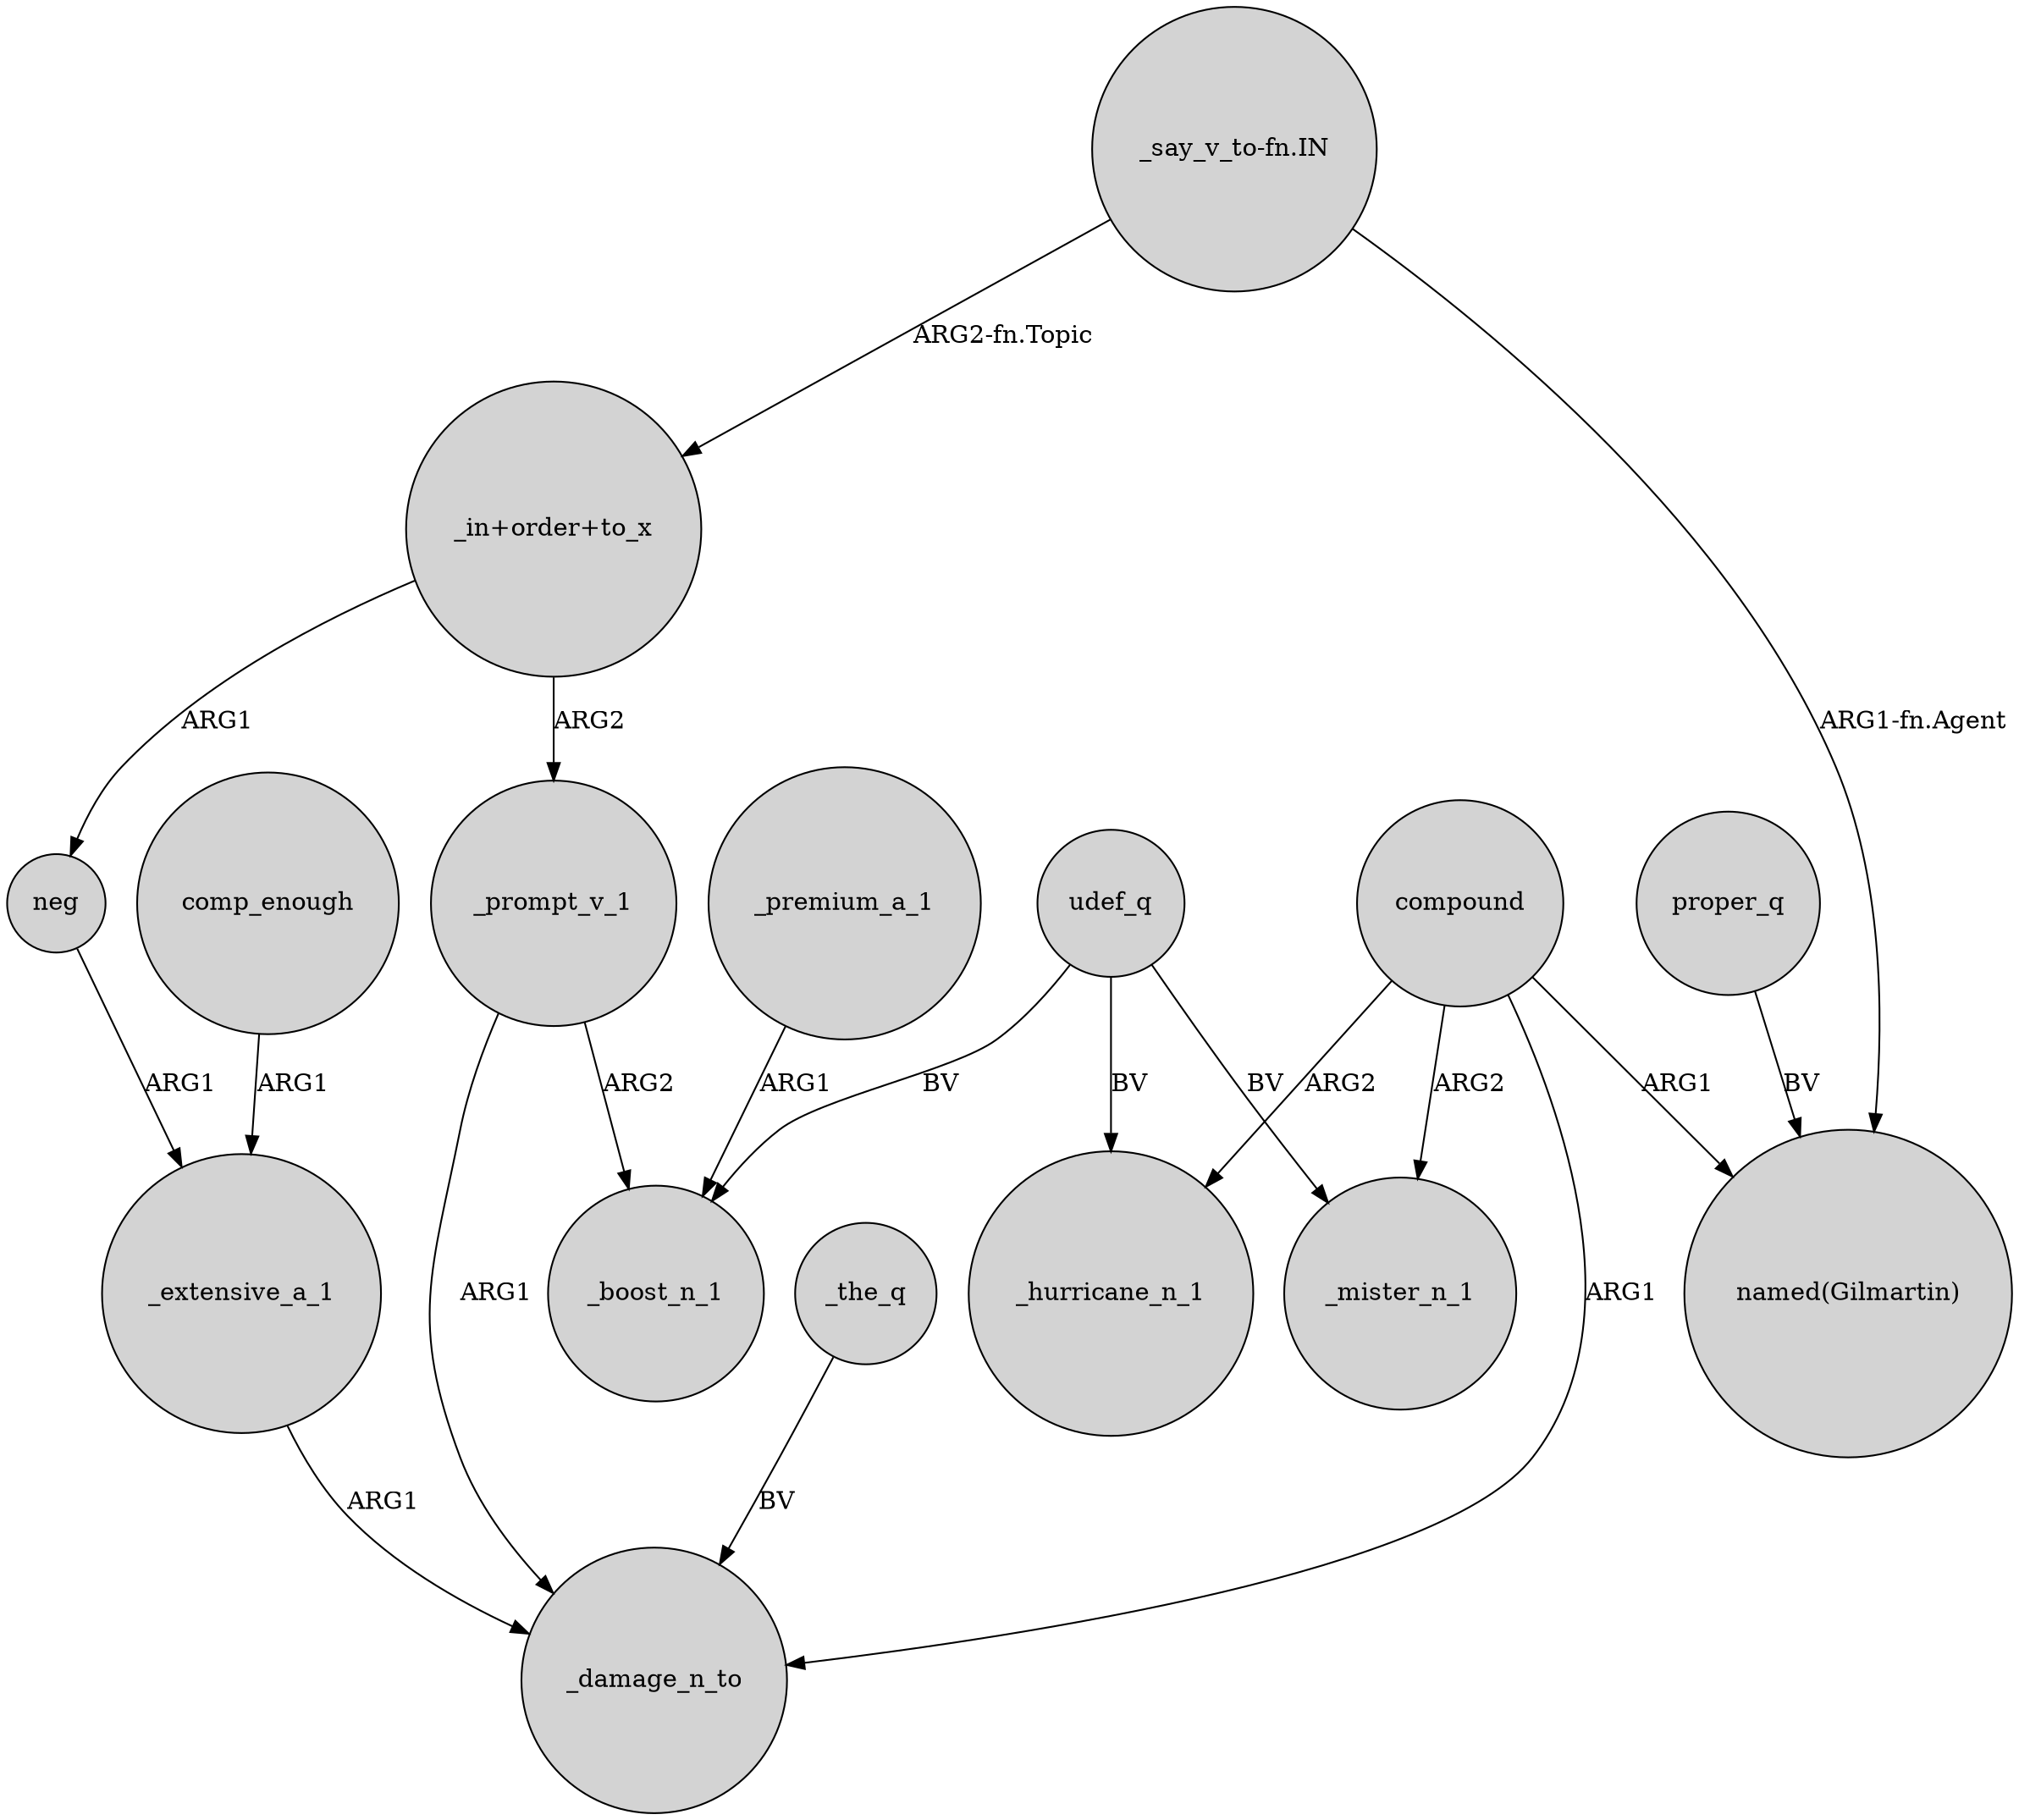 digraph {
	node [shape=circle style=filled]
	comp_enough -> _extensive_a_1 [label=ARG1]
	"_in+order+to_x" -> _prompt_v_1 [label=ARG2]
	compound -> _mister_n_1 [label=ARG2]
	compound -> _damage_n_to [label=ARG1]
	proper_q -> "named(Gilmartin)" [label=BV]
	udef_q -> _mister_n_1 [label=BV]
	_prompt_v_1 -> _damage_n_to [label=ARG1]
	_premium_a_1 -> _boost_n_1 [label=ARG1]
	udef_q -> _boost_n_1 [label=BV]
	"_say_v_to-fn.IN" -> "_in+order+to_x" [label="ARG2-fn.Topic"]
	_extensive_a_1 -> _damage_n_to [label=ARG1]
	udef_q -> _hurricane_n_1 [label=BV]
	"_in+order+to_x" -> neg [label=ARG1]
	compound -> "named(Gilmartin)" [label=ARG1]
	compound -> _hurricane_n_1 [label=ARG2]
	"_say_v_to-fn.IN" -> "named(Gilmartin)" [label="ARG1-fn.Agent"]
	neg -> _extensive_a_1 [label=ARG1]
	_prompt_v_1 -> _boost_n_1 [label=ARG2]
	_the_q -> _damage_n_to [label=BV]
}

